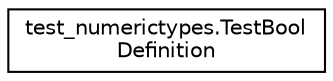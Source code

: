digraph "Graphical Class Hierarchy"
{
 // LATEX_PDF_SIZE
  edge [fontname="Helvetica",fontsize="10",labelfontname="Helvetica",labelfontsize="10"];
  node [fontname="Helvetica",fontsize="10",shape=record];
  rankdir="LR";
  Node0 [label="test_numerictypes.TestBool\lDefinition",height=0.2,width=0.4,color="black", fillcolor="white", style="filled",URL="$classtest__numerictypes_1_1TestBoolDefinition.html",tooltip=" "];
}
